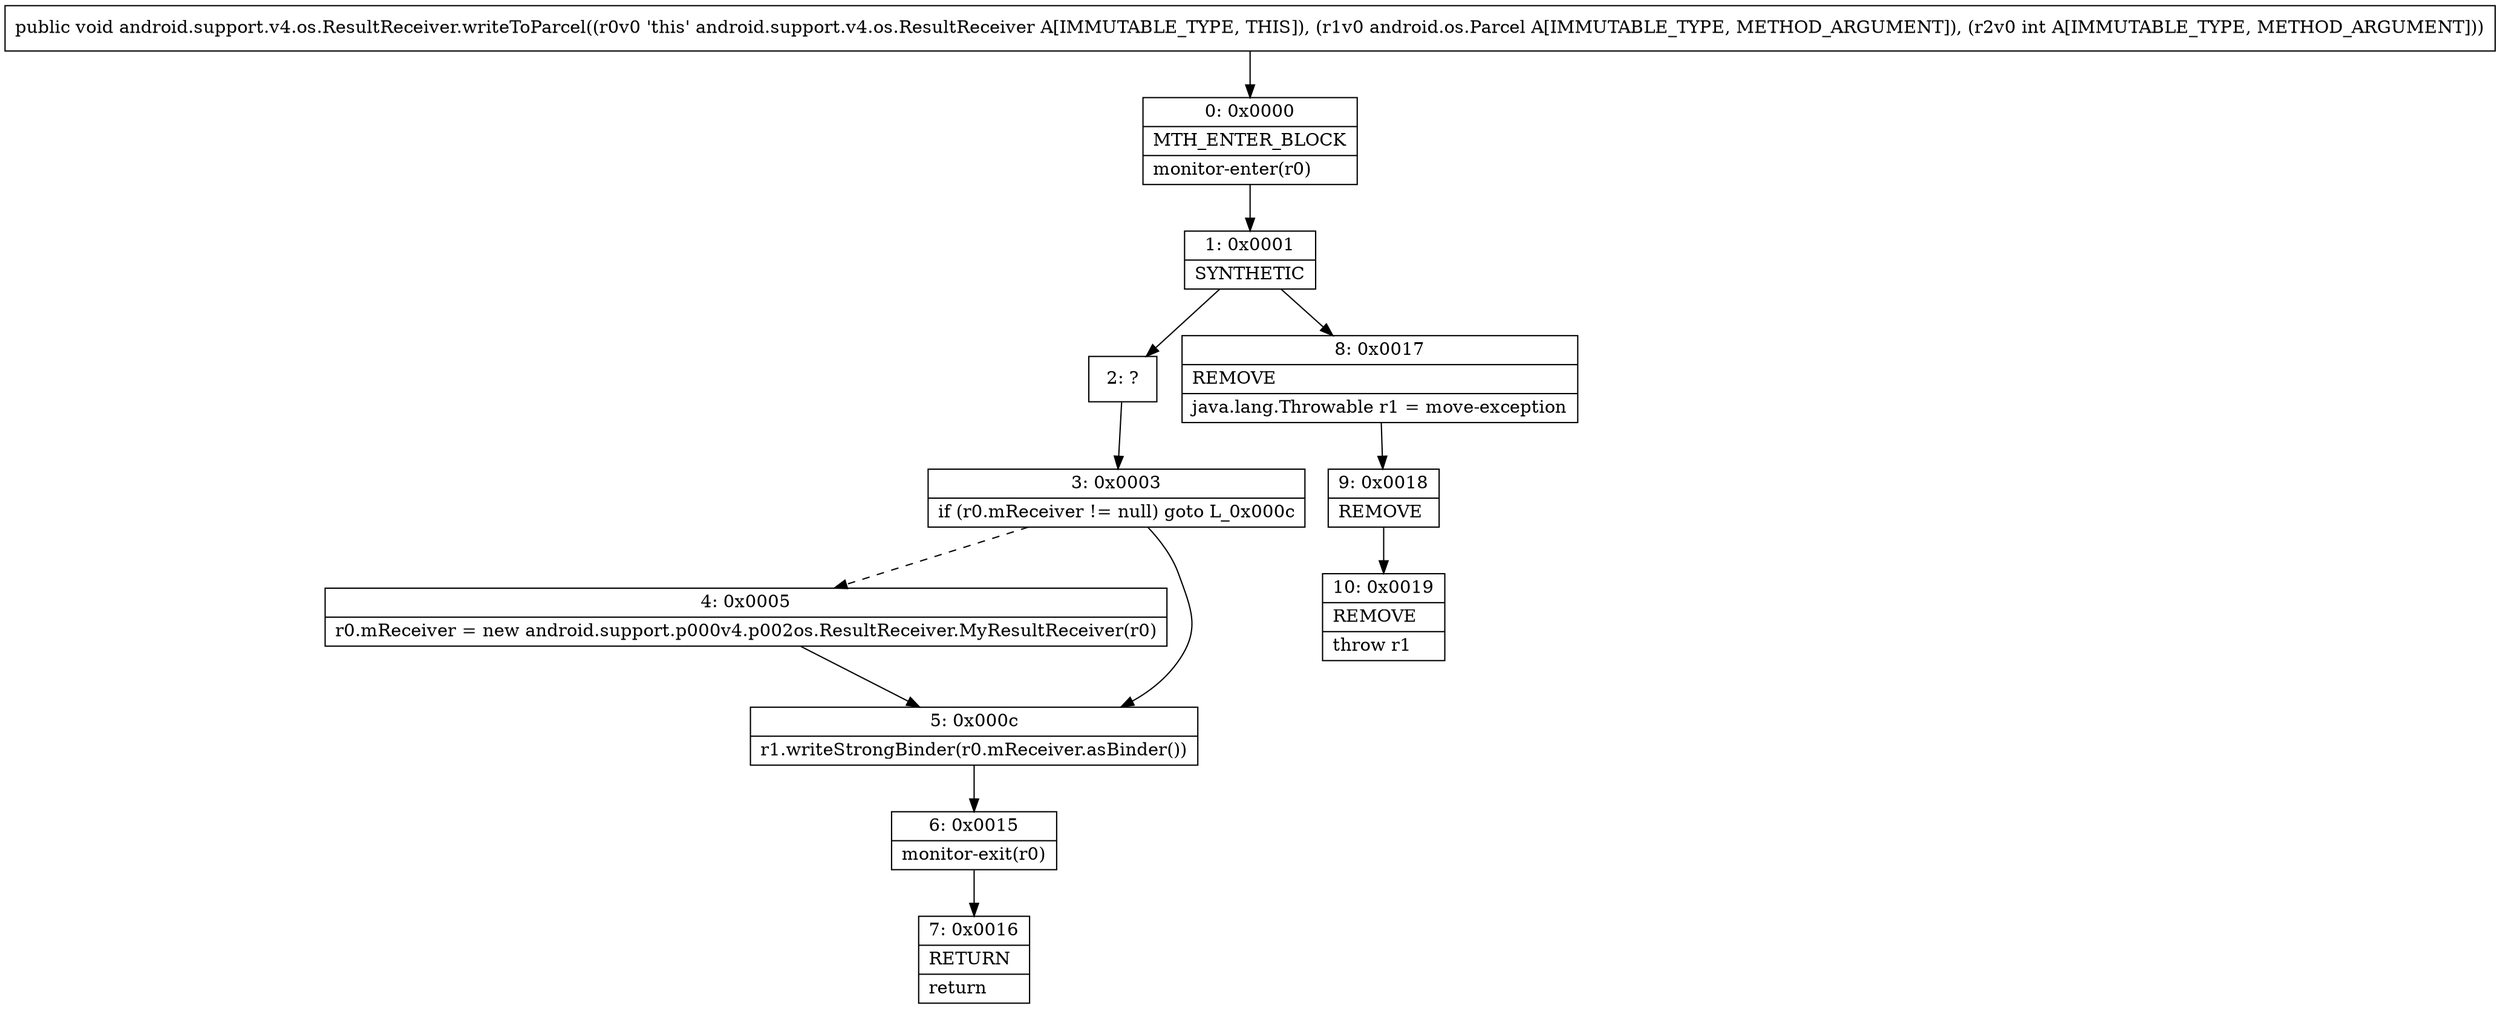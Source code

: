 digraph "CFG forandroid.support.v4.os.ResultReceiver.writeToParcel(Landroid\/os\/Parcel;I)V" {
Node_0 [shape=record,label="{0\:\ 0x0000|MTH_ENTER_BLOCK\l|monitor\-enter(r0)\l}"];
Node_1 [shape=record,label="{1\:\ 0x0001|SYNTHETIC\l}"];
Node_2 [shape=record,label="{2\:\ ?}"];
Node_3 [shape=record,label="{3\:\ 0x0003|if (r0.mReceiver != null) goto L_0x000c\l}"];
Node_4 [shape=record,label="{4\:\ 0x0005|r0.mReceiver = new android.support.p000v4.p002os.ResultReceiver.MyResultReceiver(r0)\l}"];
Node_5 [shape=record,label="{5\:\ 0x000c|r1.writeStrongBinder(r0.mReceiver.asBinder())\l}"];
Node_6 [shape=record,label="{6\:\ 0x0015|monitor\-exit(r0)\l}"];
Node_7 [shape=record,label="{7\:\ 0x0016|RETURN\l|return\l}"];
Node_8 [shape=record,label="{8\:\ 0x0017|REMOVE\l|java.lang.Throwable r1 = move\-exception\l}"];
Node_9 [shape=record,label="{9\:\ 0x0018|REMOVE\l}"];
Node_10 [shape=record,label="{10\:\ 0x0019|REMOVE\l|throw r1\l}"];
MethodNode[shape=record,label="{public void android.support.v4.os.ResultReceiver.writeToParcel((r0v0 'this' android.support.v4.os.ResultReceiver A[IMMUTABLE_TYPE, THIS]), (r1v0 android.os.Parcel A[IMMUTABLE_TYPE, METHOD_ARGUMENT]), (r2v0 int A[IMMUTABLE_TYPE, METHOD_ARGUMENT])) }"];
MethodNode -> Node_0;
Node_0 -> Node_1;
Node_1 -> Node_2;
Node_1 -> Node_8;
Node_2 -> Node_3;
Node_3 -> Node_4[style=dashed];
Node_3 -> Node_5;
Node_4 -> Node_5;
Node_5 -> Node_6;
Node_6 -> Node_7;
Node_8 -> Node_9;
Node_9 -> Node_10;
}

